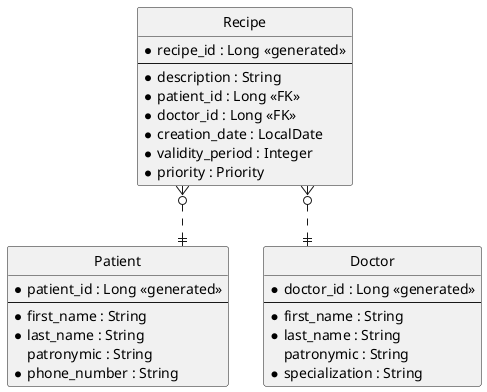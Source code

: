 /'
    ER-диаграмма
'/
@startuml

hide circle
skinparam linetype ortho

/'
    Сущность "Пациент"
'/
entity Patient {
    'идентификатор пациента (первичный ключ)
    *patient_id : Long <<generated>>
    --
    'имя
    *first_name : String
    'фамилия
    *last_name : String
    'отчество
    patronymic : String
    'номер телефона
    *phone_number : String
}

/'
    Сущность "Врач"
'/
entity Doctor {
    'идентификатор врача (первичный ключ)
    *doctor_id : Long <<generated>>
    --
    'имя
    *first_name : String
    'фамилия
    *last_name : String
    'отчество
    patronymic : String
    'специализация
    *specialization : String
}

/'
    Сущность "Рецепт"
'/
entity Recipe {
    'идентификатор рецепта (первичный ключ)
    *recipe_id : Long <<generated>>
    --
    'описание
    *description : String
    'идентификатор пациента (внешний ключ)
    *patient_id : Long <<FK>>
    'идентификатор врача (внешний ключ)
    *doctor_id : Long <<FK>>
    'дата создания
    *creation_date : LocalDate
    'срок действия
    *validity_period : Integer
    'приоритет
    *priority : Priority
}


Recipe }o..|| Doctor
Recipe }o..|| Patient

@enduml
